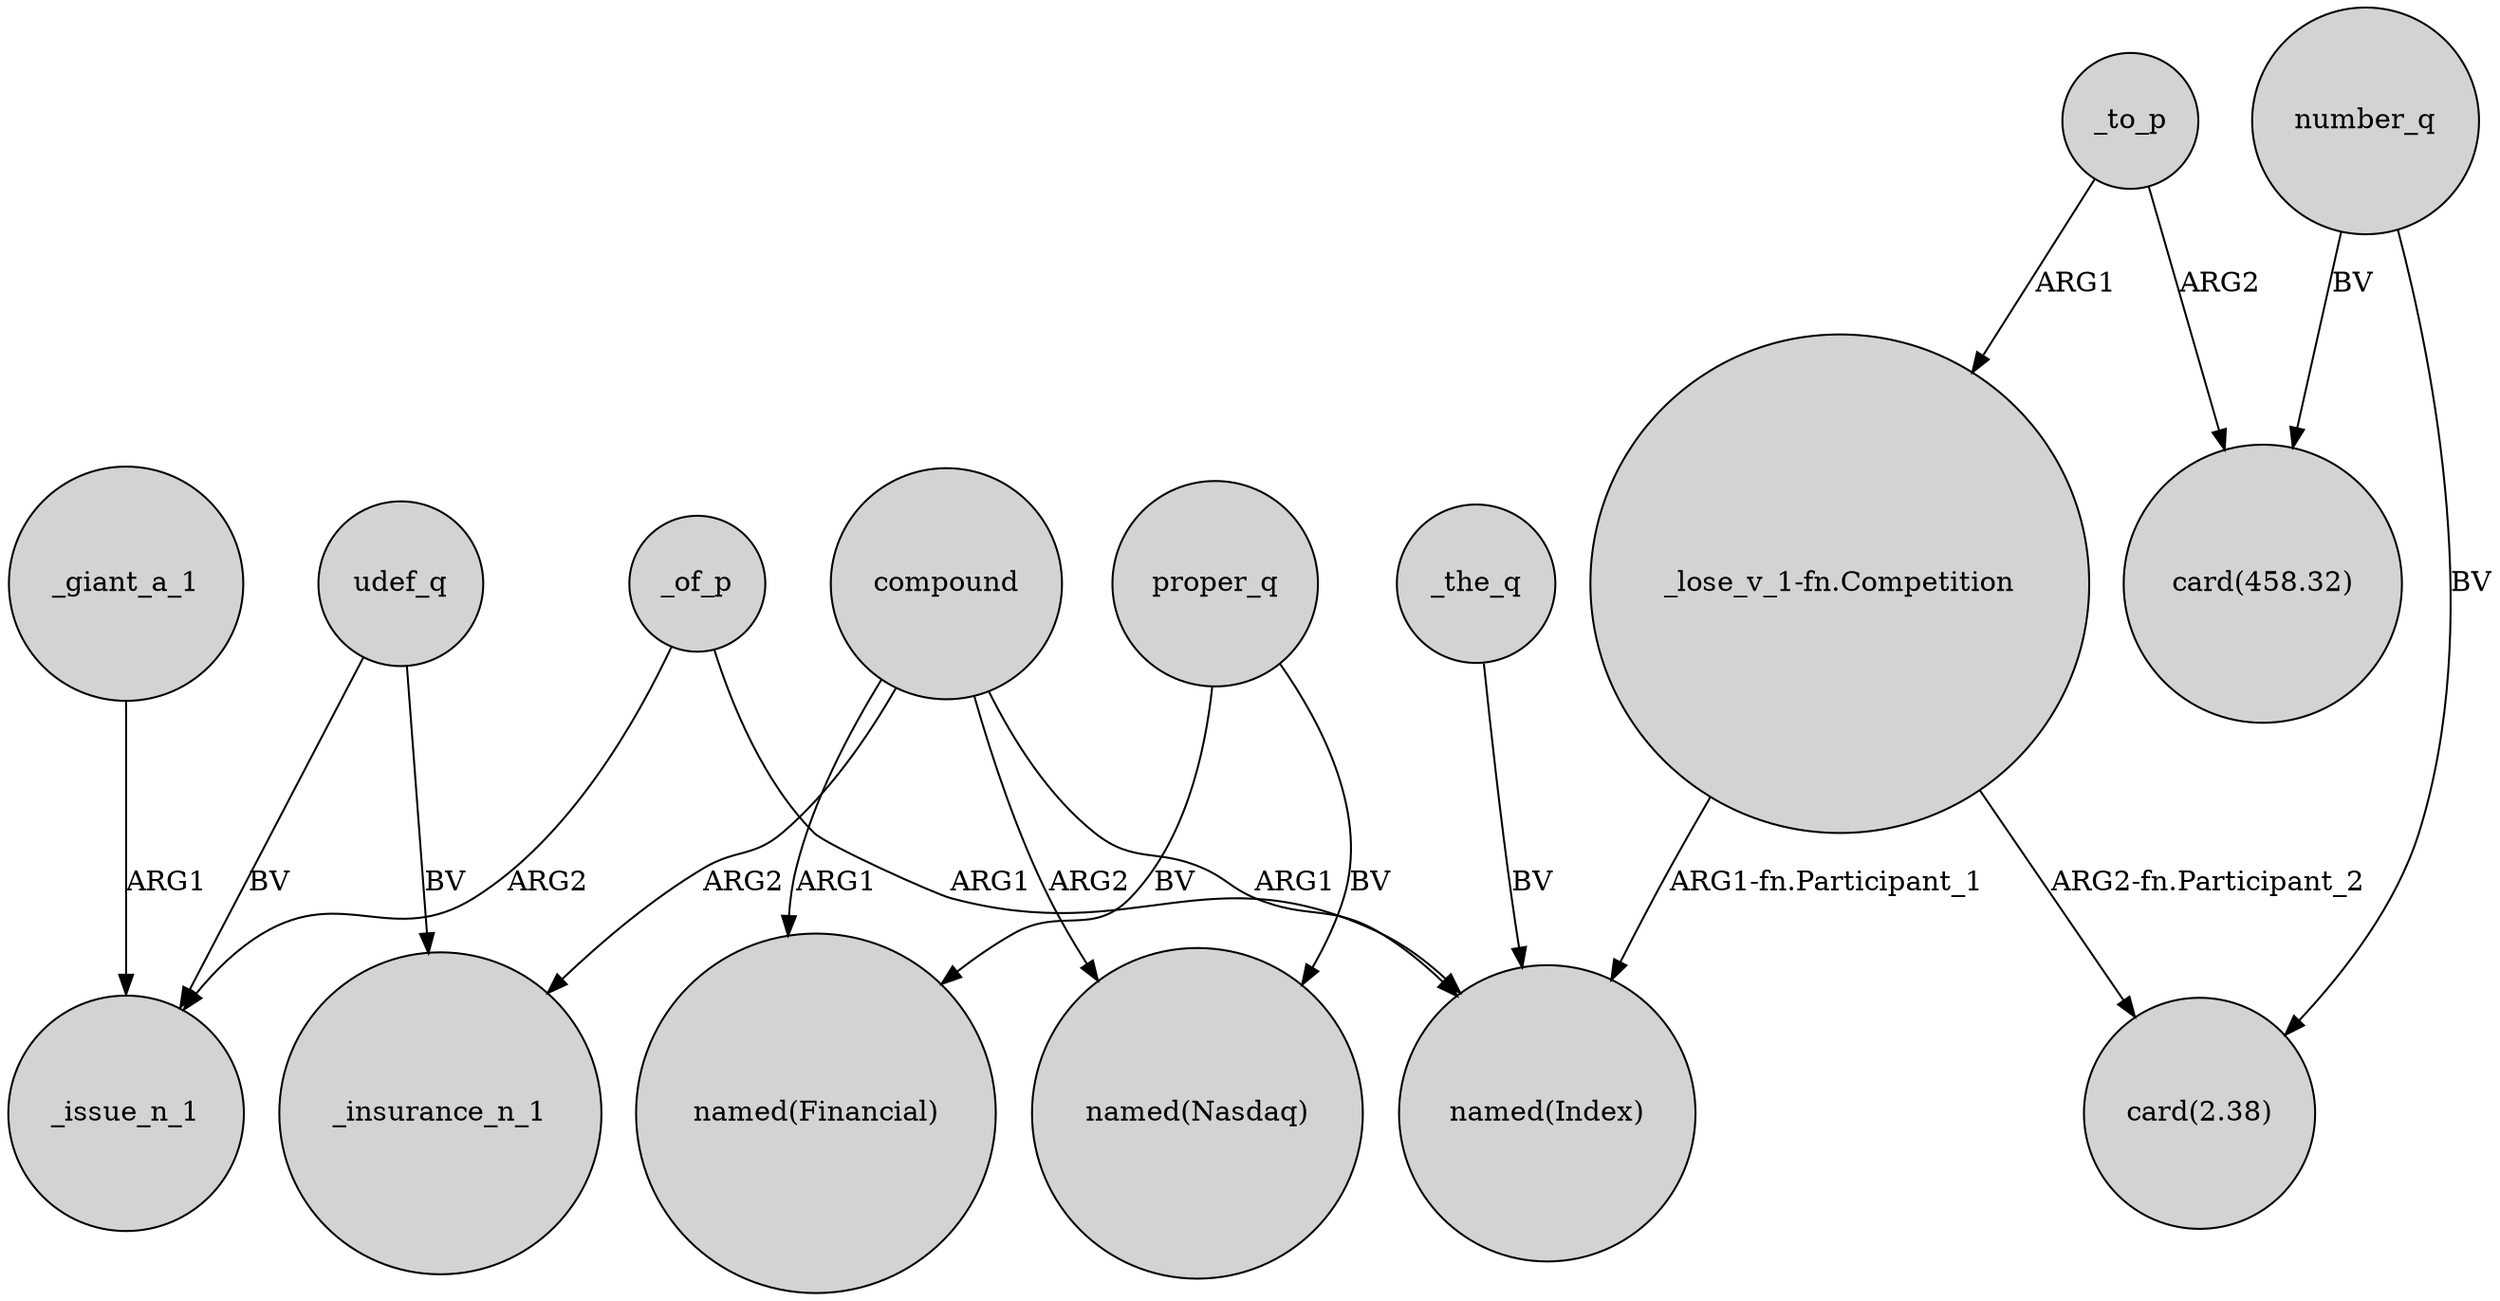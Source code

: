digraph {
	node [shape=circle style=filled]
	"_lose_v_1-fn.Competition" -> "named(Index)" [label="ARG1-fn.Participant_1"]
	udef_q -> _issue_n_1 [label=BV]
	_of_p -> "named(Index)" [label=ARG1]
	compound -> "named(Financial)" [label=ARG1]
	udef_q -> _insurance_n_1 [label=BV]
	_the_q -> "named(Index)" [label=BV]
	number_q -> "card(458.32)" [label=BV]
	_to_p -> "card(458.32)" [label=ARG2]
	number_q -> "card(2.38)" [label=BV]
	compound -> "named(Index)" [label=ARG1]
	_giant_a_1 -> _issue_n_1 [label=ARG1]
	proper_q -> "named(Nasdaq)" [label=BV]
	proper_q -> "named(Financial)" [label=BV]
	compound -> "named(Nasdaq)" [label=ARG2]
	"_lose_v_1-fn.Competition" -> "card(2.38)" [label="ARG2-fn.Participant_2"]
	_to_p -> "_lose_v_1-fn.Competition" [label=ARG1]
	compound -> _insurance_n_1 [label=ARG2]
	_of_p -> _issue_n_1 [label=ARG2]
}
